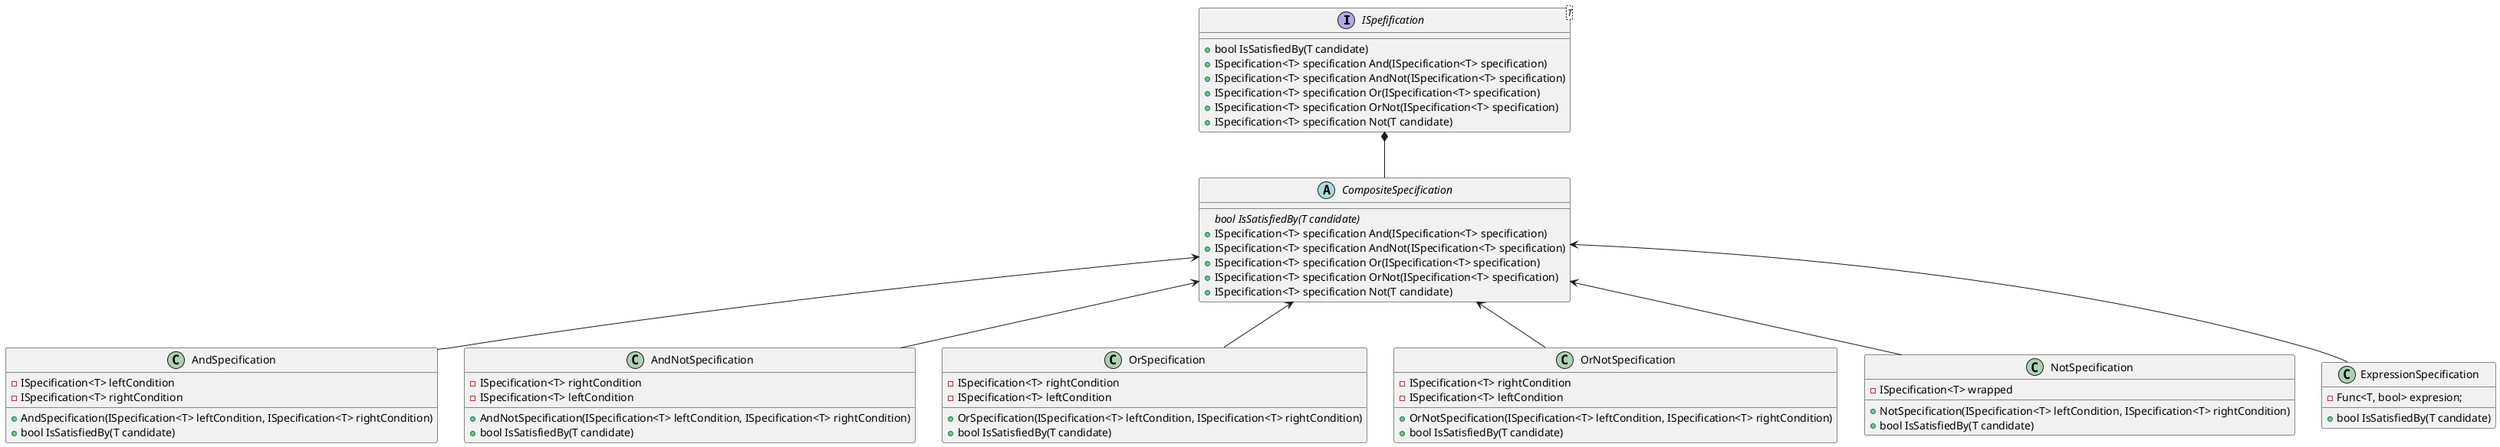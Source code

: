 @startuml specification-pattern

interface ISpefification<T> {
    + bool IsSatisfiedBy(T candidate)
    + ISpecification<T> specification And(ISpecification<T> specification)
    + ISpecification<T> specification AndNot(ISpecification<T> specification)
    + ISpecification<T> specification Or(ISpecification<T> specification)
    + ISpecification<T> specification OrNot(ISpecification<T> specification)
    + ISpecification<T> specification Not(T candidate)
}

abstract class CompositeSpecification {
    {abstract} bool IsSatisfiedBy(T candidate)
    + ISpecification<T> specification And(ISpecification<T> specification)
    + ISpecification<T> specification AndNot(ISpecification<T> specification)
    + ISpecification<T> specification Or(ISpecification<T> specification)
    + ISpecification<T> specification OrNot(ISpecification<T> specification)
    + ISpecification<T> specification Not(T candidate)
}

ISpefification *-- CompositeSpecification

class AndSpecification {
    - ISpecification<T> leftCondition
    - ISpecification<T> rightCondition
    + AndSpecification(ISpecification<T> leftCondition, ISpecification<T> rightCondition)
    + bool IsSatisfiedBy(T candidate)
}

class AndNotSpecification {
    - ISpecification<T> rightCondition
    - ISpecification<T> leftCondition
    + AndNotSpecification(ISpecification<T> leftCondition, ISpecification<T> rightCondition)
    + bool IsSatisfiedBy(T candidate)
}

class OrSpecification {
    - ISpecification<T> rightCondition
    - ISpecification<T> leftCondition
    + OrSpecification(ISpecification<T> leftCondition, ISpecification<T> rightCondition)
    + bool IsSatisfiedBy(T candidate)
}

class OrNotSpecification {
    - ISpecification<T> rightCondition
    - ISpecification<T> leftCondition
    + OrNotSpecification(ISpecification<T> leftCondition, ISpecification<T> rightCondition)
    + bool IsSatisfiedBy(T candidate)
}

class NotSpecification {
    - ISpecification<T> wrapped
    + NotSpecification(ISpecification<T> leftCondition, ISpecification<T> rightCondition)
    + bool IsSatisfiedBy(T candidate)
}

class ExpressionSpecification {
    - Func<T, bool> expresion;
    + bool IsSatisfiedBy(T candidate)
}

CompositeSpecification <-- AndSpecification
CompositeSpecification <-- AndNotSpecification
CompositeSpecification <-- OrSpecification
CompositeSpecification <-- OrNotSpecification
CompositeSpecification <-- NotSpecification
CompositeSpecification <-- ExpressionSpecification

@enduml